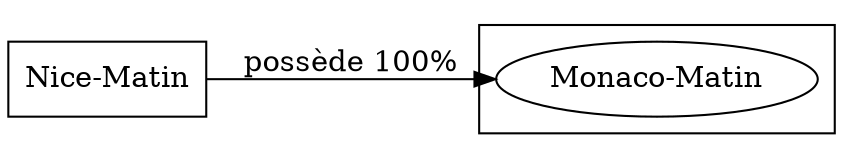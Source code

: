 digraph {
  rankdir=LR;
  subgraph roots {
    
      "nice-matin-328"[label="Nice-Matin" shape=box]
    
  }

  

  subgraph clusterLeaves {
    
      "monaco-matin-333"[label="Monaco-Matin"]
    
  }

  
    "nice-matin-328" -> "monaco-matin-333" [
      label="possède 100%"
    ]
  
}
